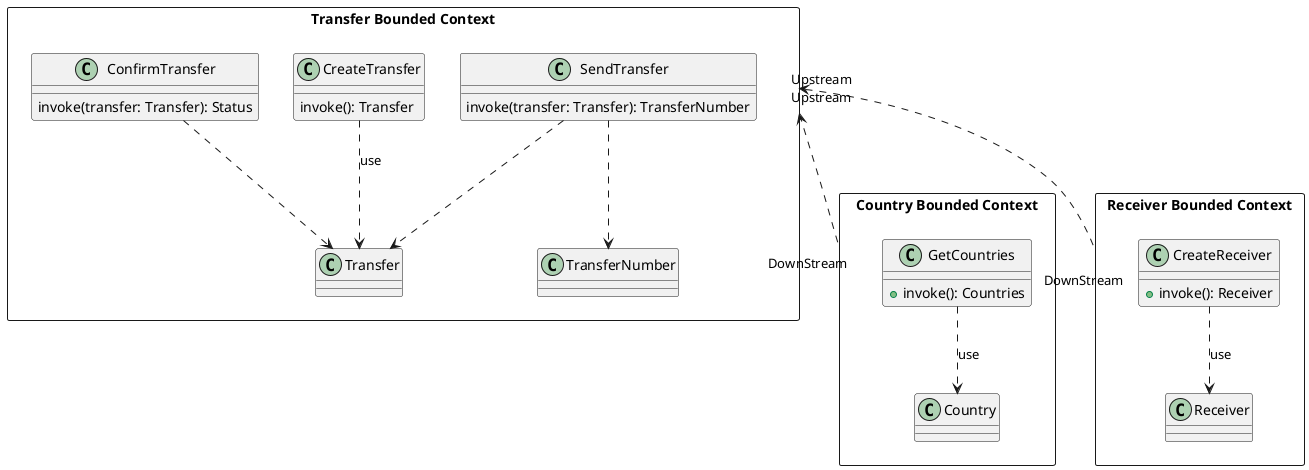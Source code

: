 @startuml

package "Country Bounded Context" <<Rectangle>> {
    class Country

    class GetCountries {
        + invoke(): Countries
    }
    GetCountries ..> Country : use
}

package "Receiver Bounded Context" <<Rectangle>> {
    class Receiver

    class CreateReceiver {
        + invoke(): Receiver
    }
    CreateReceiver ..> Receiver : use
}

package "Transfer Bounded Context" <<Rectangle>> {
    class Transfer

    class TransferNumber

    class CreateTransfer {
        invoke(): Transfer
    }
    CreateTransfer ..> Transfer : use

    class SendTransfer {
        invoke(transfer: Transfer): TransferNumber
    }
    SendTransfer ..> Transfer
    SendTransfer ..> TransferNumber

    class ConfirmTransfer {
        invoke(transfer: Transfer): Status
    }
    ConfirmTransfer ..> Transfer
}

"Transfer Bounded Context" "Upstream" <.. "DownStream" "Country Bounded Context"
"Transfer Bounded Context" "Upstream" <.. "DownStream" "Receiver Bounded Context"



@enduml